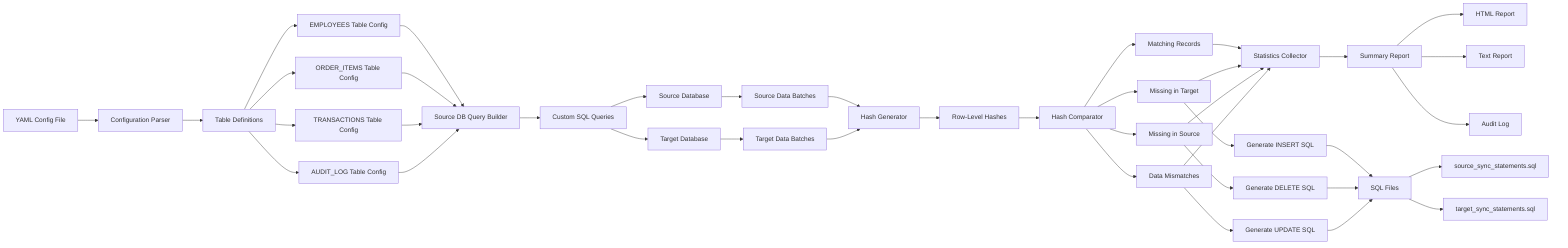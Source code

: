 flowchart LR
    A[YAML Config File] --> B[Configuration Parser]
    B --> C[Table Definitions]
    
    C --> D[EMPLOYEES Table Config]
    C --> E[ORDER_ITEMS Table Config]
    C --> F[TRANSACTIONS Table Config]
    C --> G[AUDIT_LOG Table Config]
    
    D --> H[Source DB Query Builder]
    E --> H
    F --> H
    G --> H
    
    H --> I[Custom SQL Queries]
    I --> J[Source Database]
    I --> K[Target Database]
    
    J --> L[Source Data Batches]
    K --> M[Target Data Batches]
    
    L --> N[Hash Generator]
    M --> N
    
    N --> O[Row-Level Hashes]
    O --> P[Hash Comparator]
    
    P --> Q[Matching Records]
    P --> R[Missing in Target]
    P --> S[Missing in Source]
    P --> T[Data Mismatches]
    
    R --> U[Generate INSERT SQL]
    S --> V[Generate DELETE SQL]
    T --> W[Generate UPDATE SQL]
    
    U --> X[SQL Files]
    V --> X
    W --> X
    
    Q --> Y[Statistics Collector]
    R --> Y
    S --> Y
    T --> Y
    
    Y --> Z[Summary Report]
    Z --> AA[HTML Report]
    Z --> BB[Text Report]
    Z --> CC[Audit Log]
    
    X --> DD[source_sync_statements.sql]
    X --> EE[target_sync_statements.sql]